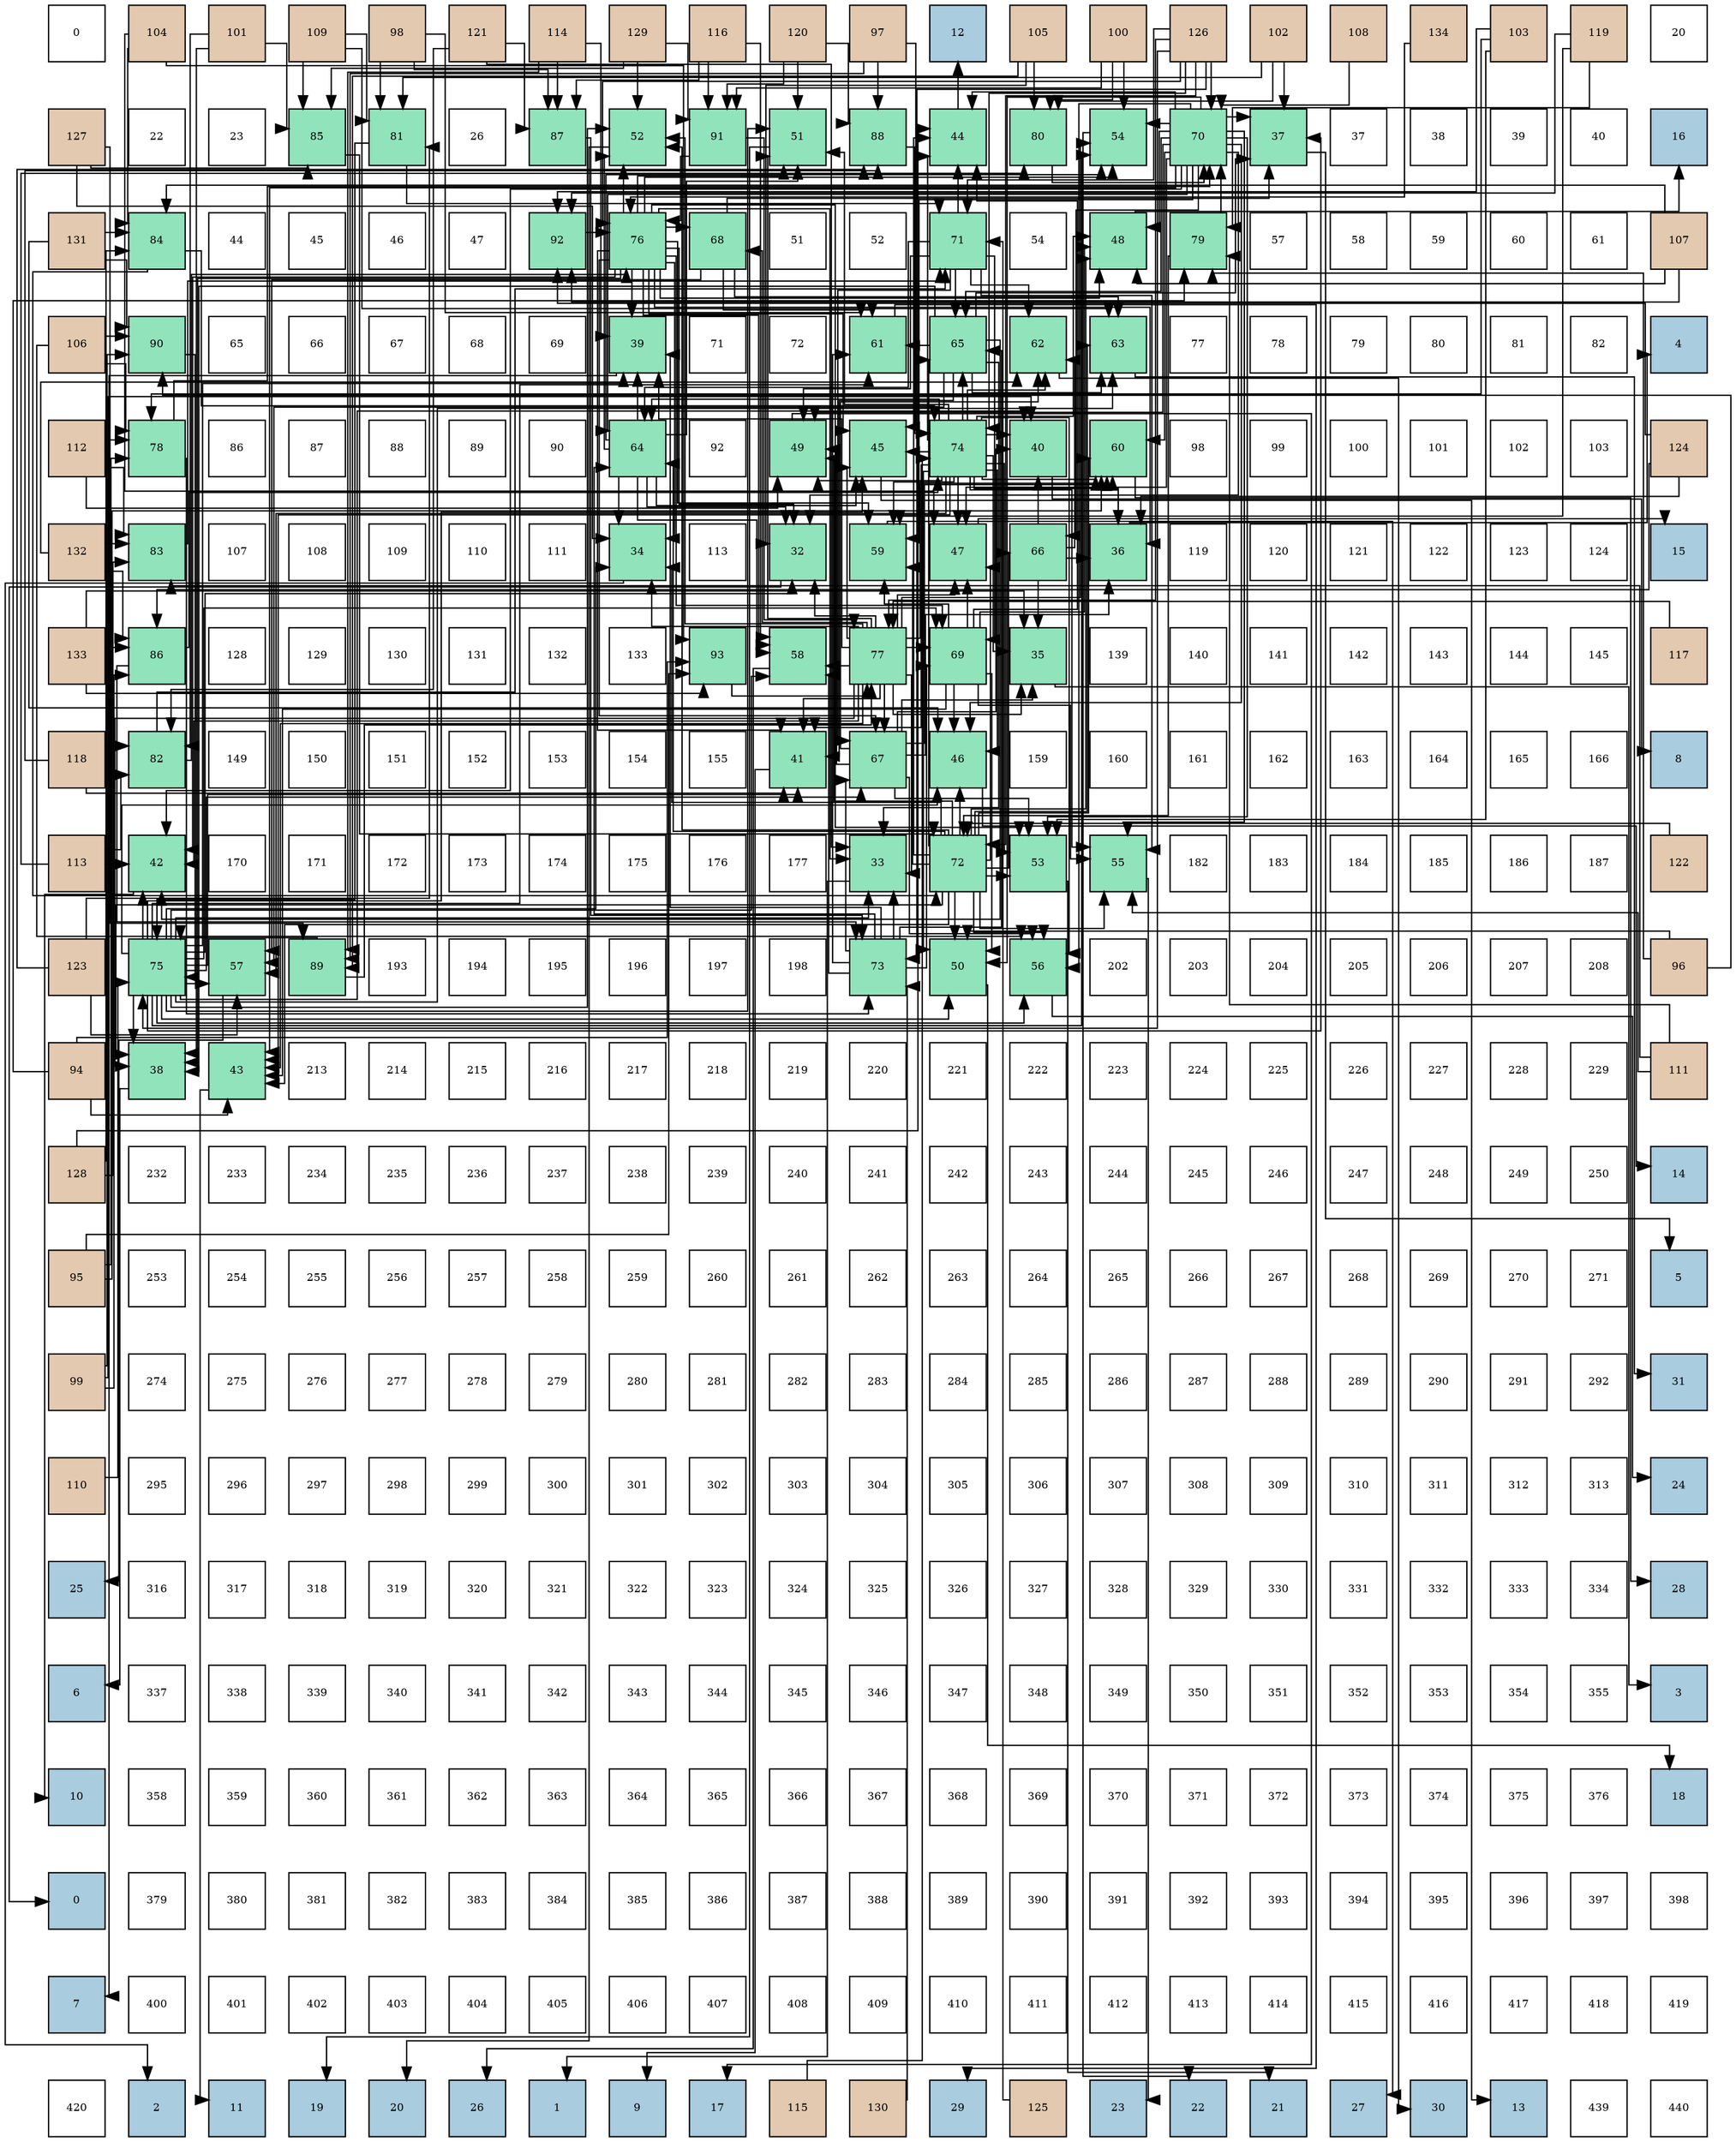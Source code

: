 digraph layout{
 rankdir=TB;
 splines=ortho;
 node [style=filled shape=square fixedsize=true width=0.6];
0[label="0", fontsize=8, fillcolor="#ffffff"];
1[label="104", fontsize=8, fillcolor="#e3c9af"];
2[label="101", fontsize=8, fillcolor="#e3c9af"];
3[label="109", fontsize=8, fillcolor="#e3c9af"];
4[label="98", fontsize=8, fillcolor="#e3c9af"];
5[label="121", fontsize=8, fillcolor="#e3c9af"];
6[label="114", fontsize=8, fillcolor="#e3c9af"];
7[label="129", fontsize=8, fillcolor="#e3c9af"];
8[label="116", fontsize=8, fillcolor="#e3c9af"];
9[label="120", fontsize=8, fillcolor="#e3c9af"];
10[label="97", fontsize=8, fillcolor="#e3c9af"];
11[label="12", fontsize=8, fillcolor="#a9ccde"];
12[label="105", fontsize=8, fillcolor="#e3c9af"];
13[label="100", fontsize=8, fillcolor="#e3c9af"];
14[label="126", fontsize=8, fillcolor="#e3c9af"];
15[label="102", fontsize=8, fillcolor="#e3c9af"];
16[label="108", fontsize=8, fillcolor="#e3c9af"];
17[label="134", fontsize=8, fillcolor="#e3c9af"];
18[label="103", fontsize=8, fillcolor="#e3c9af"];
19[label="119", fontsize=8, fillcolor="#e3c9af"];
20[label="20", fontsize=8, fillcolor="#ffffff"];
21[label="127", fontsize=8, fillcolor="#e3c9af"];
22[label="22", fontsize=8, fillcolor="#ffffff"];
23[label="23", fontsize=8, fillcolor="#ffffff"];
24[label="85", fontsize=8, fillcolor="#91e3bb"];
25[label="81", fontsize=8, fillcolor="#91e3bb"];
26[label="26", fontsize=8, fillcolor="#ffffff"];
27[label="87", fontsize=8, fillcolor="#91e3bb"];
28[label="52", fontsize=8, fillcolor="#91e3bb"];
29[label="91", fontsize=8, fillcolor="#91e3bb"];
30[label="51", fontsize=8, fillcolor="#91e3bb"];
31[label="88", fontsize=8, fillcolor="#91e3bb"];
32[label="44", fontsize=8, fillcolor="#91e3bb"];
33[label="80", fontsize=8, fillcolor="#91e3bb"];
34[label="54", fontsize=8, fillcolor="#91e3bb"];
35[label="70", fontsize=8, fillcolor="#91e3bb"];
36[label="37", fontsize=8, fillcolor="#91e3bb"];
37[label="37", fontsize=8, fillcolor="#ffffff"];
38[label="38", fontsize=8, fillcolor="#ffffff"];
39[label="39", fontsize=8, fillcolor="#ffffff"];
40[label="40", fontsize=8, fillcolor="#ffffff"];
41[label="16", fontsize=8, fillcolor="#a9ccde"];
42[label="131", fontsize=8, fillcolor="#e3c9af"];
43[label="84", fontsize=8, fillcolor="#91e3bb"];
44[label="44", fontsize=8, fillcolor="#ffffff"];
45[label="45", fontsize=8, fillcolor="#ffffff"];
46[label="46", fontsize=8, fillcolor="#ffffff"];
47[label="47", fontsize=8, fillcolor="#ffffff"];
48[label="92", fontsize=8, fillcolor="#91e3bb"];
49[label="76", fontsize=8, fillcolor="#91e3bb"];
50[label="68", fontsize=8, fillcolor="#91e3bb"];
51[label="51", fontsize=8, fillcolor="#ffffff"];
52[label="52", fontsize=8, fillcolor="#ffffff"];
53[label="71", fontsize=8, fillcolor="#91e3bb"];
54[label="54", fontsize=8, fillcolor="#ffffff"];
55[label="48", fontsize=8, fillcolor="#91e3bb"];
56[label="79", fontsize=8, fillcolor="#91e3bb"];
57[label="57", fontsize=8, fillcolor="#ffffff"];
58[label="58", fontsize=8, fillcolor="#ffffff"];
59[label="59", fontsize=8, fillcolor="#ffffff"];
60[label="60", fontsize=8, fillcolor="#ffffff"];
61[label="61", fontsize=8, fillcolor="#ffffff"];
62[label="107", fontsize=8, fillcolor="#e3c9af"];
63[label="106", fontsize=8, fillcolor="#e3c9af"];
64[label="90", fontsize=8, fillcolor="#91e3bb"];
65[label="65", fontsize=8, fillcolor="#ffffff"];
66[label="66", fontsize=8, fillcolor="#ffffff"];
67[label="67", fontsize=8, fillcolor="#ffffff"];
68[label="68", fontsize=8, fillcolor="#ffffff"];
69[label="69", fontsize=8, fillcolor="#ffffff"];
70[label="39", fontsize=8, fillcolor="#91e3bb"];
71[label="71", fontsize=8, fillcolor="#ffffff"];
72[label="72", fontsize=8, fillcolor="#ffffff"];
73[label="61", fontsize=8, fillcolor="#91e3bb"];
74[label="65", fontsize=8, fillcolor="#91e3bb"];
75[label="62", fontsize=8, fillcolor="#91e3bb"];
76[label="63", fontsize=8, fillcolor="#91e3bb"];
77[label="77", fontsize=8, fillcolor="#ffffff"];
78[label="78", fontsize=8, fillcolor="#ffffff"];
79[label="79", fontsize=8, fillcolor="#ffffff"];
80[label="80", fontsize=8, fillcolor="#ffffff"];
81[label="81", fontsize=8, fillcolor="#ffffff"];
82[label="82", fontsize=8, fillcolor="#ffffff"];
83[label="4", fontsize=8, fillcolor="#a9ccde"];
84[label="112", fontsize=8, fillcolor="#e3c9af"];
85[label="78", fontsize=8, fillcolor="#91e3bb"];
86[label="86", fontsize=8, fillcolor="#ffffff"];
87[label="87", fontsize=8, fillcolor="#ffffff"];
88[label="88", fontsize=8, fillcolor="#ffffff"];
89[label="89", fontsize=8, fillcolor="#ffffff"];
90[label="90", fontsize=8, fillcolor="#ffffff"];
91[label="64", fontsize=8, fillcolor="#91e3bb"];
92[label="92", fontsize=8, fillcolor="#ffffff"];
93[label="49", fontsize=8, fillcolor="#91e3bb"];
94[label="45", fontsize=8, fillcolor="#91e3bb"];
95[label="74", fontsize=8, fillcolor="#91e3bb"];
96[label="40", fontsize=8, fillcolor="#91e3bb"];
97[label="60", fontsize=8, fillcolor="#91e3bb"];
98[label="98", fontsize=8, fillcolor="#ffffff"];
99[label="99", fontsize=8, fillcolor="#ffffff"];
100[label="100", fontsize=8, fillcolor="#ffffff"];
101[label="101", fontsize=8, fillcolor="#ffffff"];
102[label="102", fontsize=8, fillcolor="#ffffff"];
103[label="103", fontsize=8, fillcolor="#ffffff"];
104[label="124", fontsize=8, fillcolor="#e3c9af"];
105[label="132", fontsize=8, fillcolor="#e3c9af"];
106[label="83", fontsize=8, fillcolor="#91e3bb"];
107[label="107", fontsize=8, fillcolor="#ffffff"];
108[label="108", fontsize=8, fillcolor="#ffffff"];
109[label="109", fontsize=8, fillcolor="#ffffff"];
110[label="110", fontsize=8, fillcolor="#ffffff"];
111[label="111", fontsize=8, fillcolor="#ffffff"];
112[label="34", fontsize=8, fillcolor="#91e3bb"];
113[label="113", fontsize=8, fillcolor="#ffffff"];
114[label="32", fontsize=8, fillcolor="#91e3bb"];
115[label="59", fontsize=8, fillcolor="#91e3bb"];
116[label="47", fontsize=8, fillcolor="#91e3bb"];
117[label="66", fontsize=8, fillcolor="#91e3bb"];
118[label="36", fontsize=8, fillcolor="#91e3bb"];
119[label="119", fontsize=8, fillcolor="#ffffff"];
120[label="120", fontsize=8, fillcolor="#ffffff"];
121[label="121", fontsize=8, fillcolor="#ffffff"];
122[label="122", fontsize=8, fillcolor="#ffffff"];
123[label="123", fontsize=8, fillcolor="#ffffff"];
124[label="124", fontsize=8, fillcolor="#ffffff"];
125[label="15", fontsize=8, fillcolor="#a9ccde"];
126[label="133", fontsize=8, fillcolor="#e3c9af"];
127[label="86", fontsize=8, fillcolor="#91e3bb"];
128[label="128", fontsize=8, fillcolor="#ffffff"];
129[label="129", fontsize=8, fillcolor="#ffffff"];
130[label="130", fontsize=8, fillcolor="#ffffff"];
131[label="131", fontsize=8, fillcolor="#ffffff"];
132[label="132", fontsize=8, fillcolor="#ffffff"];
133[label="133", fontsize=8, fillcolor="#ffffff"];
134[label="93", fontsize=8, fillcolor="#91e3bb"];
135[label="58", fontsize=8, fillcolor="#91e3bb"];
136[label="77", fontsize=8, fillcolor="#91e3bb"];
137[label="69", fontsize=8, fillcolor="#91e3bb"];
138[label="35", fontsize=8, fillcolor="#91e3bb"];
139[label="139", fontsize=8, fillcolor="#ffffff"];
140[label="140", fontsize=8, fillcolor="#ffffff"];
141[label="141", fontsize=8, fillcolor="#ffffff"];
142[label="142", fontsize=8, fillcolor="#ffffff"];
143[label="143", fontsize=8, fillcolor="#ffffff"];
144[label="144", fontsize=8, fillcolor="#ffffff"];
145[label="145", fontsize=8, fillcolor="#ffffff"];
146[label="117", fontsize=8, fillcolor="#e3c9af"];
147[label="118", fontsize=8, fillcolor="#e3c9af"];
148[label="82", fontsize=8, fillcolor="#91e3bb"];
149[label="149", fontsize=8, fillcolor="#ffffff"];
150[label="150", fontsize=8, fillcolor="#ffffff"];
151[label="151", fontsize=8, fillcolor="#ffffff"];
152[label="152", fontsize=8, fillcolor="#ffffff"];
153[label="153", fontsize=8, fillcolor="#ffffff"];
154[label="154", fontsize=8, fillcolor="#ffffff"];
155[label="155", fontsize=8, fillcolor="#ffffff"];
156[label="41", fontsize=8, fillcolor="#91e3bb"];
157[label="67", fontsize=8, fillcolor="#91e3bb"];
158[label="46", fontsize=8, fillcolor="#91e3bb"];
159[label="159", fontsize=8, fillcolor="#ffffff"];
160[label="160", fontsize=8, fillcolor="#ffffff"];
161[label="161", fontsize=8, fillcolor="#ffffff"];
162[label="162", fontsize=8, fillcolor="#ffffff"];
163[label="163", fontsize=8, fillcolor="#ffffff"];
164[label="164", fontsize=8, fillcolor="#ffffff"];
165[label="165", fontsize=8, fillcolor="#ffffff"];
166[label="166", fontsize=8, fillcolor="#ffffff"];
167[label="8", fontsize=8, fillcolor="#a9ccde"];
168[label="113", fontsize=8, fillcolor="#e3c9af"];
169[label="42", fontsize=8, fillcolor="#91e3bb"];
170[label="170", fontsize=8, fillcolor="#ffffff"];
171[label="171", fontsize=8, fillcolor="#ffffff"];
172[label="172", fontsize=8, fillcolor="#ffffff"];
173[label="173", fontsize=8, fillcolor="#ffffff"];
174[label="174", fontsize=8, fillcolor="#ffffff"];
175[label="175", fontsize=8, fillcolor="#ffffff"];
176[label="176", fontsize=8, fillcolor="#ffffff"];
177[label="177", fontsize=8, fillcolor="#ffffff"];
178[label="33", fontsize=8, fillcolor="#91e3bb"];
179[label="72", fontsize=8, fillcolor="#91e3bb"];
180[label="53", fontsize=8, fillcolor="#91e3bb"];
181[label="55", fontsize=8, fillcolor="#91e3bb"];
182[label="182", fontsize=8, fillcolor="#ffffff"];
183[label="183", fontsize=8, fillcolor="#ffffff"];
184[label="184", fontsize=8, fillcolor="#ffffff"];
185[label="185", fontsize=8, fillcolor="#ffffff"];
186[label="186", fontsize=8, fillcolor="#ffffff"];
187[label="187", fontsize=8, fillcolor="#ffffff"];
188[label="122", fontsize=8, fillcolor="#e3c9af"];
189[label="123", fontsize=8, fillcolor="#e3c9af"];
190[label="75", fontsize=8, fillcolor="#91e3bb"];
191[label="57", fontsize=8, fillcolor="#91e3bb"];
192[label="89", fontsize=8, fillcolor="#91e3bb"];
193[label="193", fontsize=8, fillcolor="#ffffff"];
194[label="194", fontsize=8, fillcolor="#ffffff"];
195[label="195", fontsize=8, fillcolor="#ffffff"];
196[label="196", fontsize=8, fillcolor="#ffffff"];
197[label="197", fontsize=8, fillcolor="#ffffff"];
198[label="198", fontsize=8, fillcolor="#ffffff"];
199[label="73", fontsize=8, fillcolor="#91e3bb"];
200[label="50", fontsize=8, fillcolor="#91e3bb"];
201[label="56", fontsize=8, fillcolor="#91e3bb"];
202[label="202", fontsize=8, fillcolor="#ffffff"];
203[label="203", fontsize=8, fillcolor="#ffffff"];
204[label="204", fontsize=8, fillcolor="#ffffff"];
205[label="205", fontsize=8, fillcolor="#ffffff"];
206[label="206", fontsize=8, fillcolor="#ffffff"];
207[label="207", fontsize=8, fillcolor="#ffffff"];
208[label="208", fontsize=8, fillcolor="#ffffff"];
209[label="96", fontsize=8, fillcolor="#e3c9af"];
210[label="94", fontsize=8, fillcolor="#e3c9af"];
211[label="38", fontsize=8, fillcolor="#91e3bb"];
212[label="43", fontsize=8, fillcolor="#91e3bb"];
213[label="213", fontsize=8, fillcolor="#ffffff"];
214[label="214", fontsize=8, fillcolor="#ffffff"];
215[label="215", fontsize=8, fillcolor="#ffffff"];
216[label="216", fontsize=8, fillcolor="#ffffff"];
217[label="217", fontsize=8, fillcolor="#ffffff"];
218[label="218", fontsize=8, fillcolor="#ffffff"];
219[label="219", fontsize=8, fillcolor="#ffffff"];
220[label="220", fontsize=8, fillcolor="#ffffff"];
221[label="221", fontsize=8, fillcolor="#ffffff"];
222[label="222", fontsize=8, fillcolor="#ffffff"];
223[label="223", fontsize=8, fillcolor="#ffffff"];
224[label="224", fontsize=8, fillcolor="#ffffff"];
225[label="225", fontsize=8, fillcolor="#ffffff"];
226[label="226", fontsize=8, fillcolor="#ffffff"];
227[label="227", fontsize=8, fillcolor="#ffffff"];
228[label="228", fontsize=8, fillcolor="#ffffff"];
229[label="229", fontsize=8, fillcolor="#ffffff"];
230[label="111", fontsize=8, fillcolor="#e3c9af"];
231[label="128", fontsize=8, fillcolor="#e3c9af"];
232[label="232", fontsize=8, fillcolor="#ffffff"];
233[label="233", fontsize=8, fillcolor="#ffffff"];
234[label="234", fontsize=8, fillcolor="#ffffff"];
235[label="235", fontsize=8, fillcolor="#ffffff"];
236[label="236", fontsize=8, fillcolor="#ffffff"];
237[label="237", fontsize=8, fillcolor="#ffffff"];
238[label="238", fontsize=8, fillcolor="#ffffff"];
239[label="239", fontsize=8, fillcolor="#ffffff"];
240[label="240", fontsize=8, fillcolor="#ffffff"];
241[label="241", fontsize=8, fillcolor="#ffffff"];
242[label="242", fontsize=8, fillcolor="#ffffff"];
243[label="243", fontsize=8, fillcolor="#ffffff"];
244[label="244", fontsize=8, fillcolor="#ffffff"];
245[label="245", fontsize=8, fillcolor="#ffffff"];
246[label="246", fontsize=8, fillcolor="#ffffff"];
247[label="247", fontsize=8, fillcolor="#ffffff"];
248[label="248", fontsize=8, fillcolor="#ffffff"];
249[label="249", fontsize=8, fillcolor="#ffffff"];
250[label="250", fontsize=8, fillcolor="#ffffff"];
251[label="14", fontsize=8, fillcolor="#a9ccde"];
252[label="95", fontsize=8, fillcolor="#e3c9af"];
253[label="253", fontsize=8, fillcolor="#ffffff"];
254[label="254", fontsize=8, fillcolor="#ffffff"];
255[label="255", fontsize=8, fillcolor="#ffffff"];
256[label="256", fontsize=8, fillcolor="#ffffff"];
257[label="257", fontsize=8, fillcolor="#ffffff"];
258[label="258", fontsize=8, fillcolor="#ffffff"];
259[label="259", fontsize=8, fillcolor="#ffffff"];
260[label="260", fontsize=8, fillcolor="#ffffff"];
261[label="261", fontsize=8, fillcolor="#ffffff"];
262[label="262", fontsize=8, fillcolor="#ffffff"];
263[label="263", fontsize=8, fillcolor="#ffffff"];
264[label="264", fontsize=8, fillcolor="#ffffff"];
265[label="265", fontsize=8, fillcolor="#ffffff"];
266[label="266", fontsize=8, fillcolor="#ffffff"];
267[label="267", fontsize=8, fillcolor="#ffffff"];
268[label="268", fontsize=8, fillcolor="#ffffff"];
269[label="269", fontsize=8, fillcolor="#ffffff"];
270[label="270", fontsize=8, fillcolor="#ffffff"];
271[label="271", fontsize=8, fillcolor="#ffffff"];
272[label="5", fontsize=8, fillcolor="#a9ccde"];
273[label="99", fontsize=8, fillcolor="#e3c9af"];
274[label="274", fontsize=8, fillcolor="#ffffff"];
275[label="275", fontsize=8, fillcolor="#ffffff"];
276[label="276", fontsize=8, fillcolor="#ffffff"];
277[label="277", fontsize=8, fillcolor="#ffffff"];
278[label="278", fontsize=8, fillcolor="#ffffff"];
279[label="279", fontsize=8, fillcolor="#ffffff"];
280[label="280", fontsize=8, fillcolor="#ffffff"];
281[label="281", fontsize=8, fillcolor="#ffffff"];
282[label="282", fontsize=8, fillcolor="#ffffff"];
283[label="283", fontsize=8, fillcolor="#ffffff"];
284[label="284", fontsize=8, fillcolor="#ffffff"];
285[label="285", fontsize=8, fillcolor="#ffffff"];
286[label="286", fontsize=8, fillcolor="#ffffff"];
287[label="287", fontsize=8, fillcolor="#ffffff"];
288[label="288", fontsize=8, fillcolor="#ffffff"];
289[label="289", fontsize=8, fillcolor="#ffffff"];
290[label="290", fontsize=8, fillcolor="#ffffff"];
291[label="291", fontsize=8, fillcolor="#ffffff"];
292[label="292", fontsize=8, fillcolor="#ffffff"];
293[label="31", fontsize=8, fillcolor="#a9ccde"];
294[label="110", fontsize=8, fillcolor="#e3c9af"];
295[label="295", fontsize=8, fillcolor="#ffffff"];
296[label="296", fontsize=8, fillcolor="#ffffff"];
297[label="297", fontsize=8, fillcolor="#ffffff"];
298[label="298", fontsize=8, fillcolor="#ffffff"];
299[label="299", fontsize=8, fillcolor="#ffffff"];
300[label="300", fontsize=8, fillcolor="#ffffff"];
301[label="301", fontsize=8, fillcolor="#ffffff"];
302[label="302", fontsize=8, fillcolor="#ffffff"];
303[label="303", fontsize=8, fillcolor="#ffffff"];
304[label="304", fontsize=8, fillcolor="#ffffff"];
305[label="305", fontsize=8, fillcolor="#ffffff"];
306[label="306", fontsize=8, fillcolor="#ffffff"];
307[label="307", fontsize=8, fillcolor="#ffffff"];
308[label="308", fontsize=8, fillcolor="#ffffff"];
309[label="309", fontsize=8, fillcolor="#ffffff"];
310[label="310", fontsize=8, fillcolor="#ffffff"];
311[label="311", fontsize=8, fillcolor="#ffffff"];
312[label="312", fontsize=8, fillcolor="#ffffff"];
313[label="313", fontsize=8, fillcolor="#ffffff"];
314[label="24", fontsize=8, fillcolor="#a9ccde"];
315[label="25", fontsize=8, fillcolor="#a9ccde"];
316[label="316", fontsize=8, fillcolor="#ffffff"];
317[label="317", fontsize=8, fillcolor="#ffffff"];
318[label="318", fontsize=8, fillcolor="#ffffff"];
319[label="319", fontsize=8, fillcolor="#ffffff"];
320[label="320", fontsize=8, fillcolor="#ffffff"];
321[label="321", fontsize=8, fillcolor="#ffffff"];
322[label="322", fontsize=8, fillcolor="#ffffff"];
323[label="323", fontsize=8, fillcolor="#ffffff"];
324[label="324", fontsize=8, fillcolor="#ffffff"];
325[label="325", fontsize=8, fillcolor="#ffffff"];
326[label="326", fontsize=8, fillcolor="#ffffff"];
327[label="327", fontsize=8, fillcolor="#ffffff"];
328[label="328", fontsize=8, fillcolor="#ffffff"];
329[label="329", fontsize=8, fillcolor="#ffffff"];
330[label="330", fontsize=8, fillcolor="#ffffff"];
331[label="331", fontsize=8, fillcolor="#ffffff"];
332[label="332", fontsize=8, fillcolor="#ffffff"];
333[label="333", fontsize=8, fillcolor="#ffffff"];
334[label="334", fontsize=8, fillcolor="#ffffff"];
335[label="28", fontsize=8, fillcolor="#a9ccde"];
336[label="6", fontsize=8, fillcolor="#a9ccde"];
337[label="337", fontsize=8, fillcolor="#ffffff"];
338[label="338", fontsize=8, fillcolor="#ffffff"];
339[label="339", fontsize=8, fillcolor="#ffffff"];
340[label="340", fontsize=8, fillcolor="#ffffff"];
341[label="341", fontsize=8, fillcolor="#ffffff"];
342[label="342", fontsize=8, fillcolor="#ffffff"];
343[label="343", fontsize=8, fillcolor="#ffffff"];
344[label="344", fontsize=8, fillcolor="#ffffff"];
345[label="345", fontsize=8, fillcolor="#ffffff"];
346[label="346", fontsize=8, fillcolor="#ffffff"];
347[label="347", fontsize=8, fillcolor="#ffffff"];
348[label="348", fontsize=8, fillcolor="#ffffff"];
349[label="349", fontsize=8, fillcolor="#ffffff"];
350[label="350", fontsize=8, fillcolor="#ffffff"];
351[label="351", fontsize=8, fillcolor="#ffffff"];
352[label="352", fontsize=8, fillcolor="#ffffff"];
353[label="353", fontsize=8, fillcolor="#ffffff"];
354[label="354", fontsize=8, fillcolor="#ffffff"];
355[label="355", fontsize=8, fillcolor="#ffffff"];
356[label="3", fontsize=8, fillcolor="#a9ccde"];
357[label="10", fontsize=8, fillcolor="#a9ccde"];
358[label="358", fontsize=8, fillcolor="#ffffff"];
359[label="359", fontsize=8, fillcolor="#ffffff"];
360[label="360", fontsize=8, fillcolor="#ffffff"];
361[label="361", fontsize=8, fillcolor="#ffffff"];
362[label="362", fontsize=8, fillcolor="#ffffff"];
363[label="363", fontsize=8, fillcolor="#ffffff"];
364[label="364", fontsize=8, fillcolor="#ffffff"];
365[label="365", fontsize=8, fillcolor="#ffffff"];
366[label="366", fontsize=8, fillcolor="#ffffff"];
367[label="367", fontsize=8, fillcolor="#ffffff"];
368[label="368", fontsize=8, fillcolor="#ffffff"];
369[label="369", fontsize=8, fillcolor="#ffffff"];
370[label="370", fontsize=8, fillcolor="#ffffff"];
371[label="371", fontsize=8, fillcolor="#ffffff"];
372[label="372", fontsize=8, fillcolor="#ffffff"];
373[label="373", fontsize=8, fillcolor="#ffffff"];
374[label="374", fontsize=8, fillcolor="#ffffff"];
375[label="375", fontsize=8, fillcolor="#ffffff"];
376[label="376", fontsize=8, fillcolor="#ffffff"];
377[label="18", fontsize=8, fillcolor="#a9ccde"];
378[label="0", fontsize=8, fillcolor="#a9ccde"];
379[label="379", fontsize=8, fillcolor="#ffffff"];
380[label="380", fontsize=8, fillcolor="#ffffff"];
381[label="381", fontsize=8, fillcolor="#ffffff"];
382[label="382", fontsize=8, fillcolor="#ffffff"];
383[label="383", fontsize=8, fillcolor="#ffffff"];
384[label="384", fontsize=8, fillcolor="#ffffff"];
385[label="385", fontsize=8, fillcolor="#ffffff"];
386[label="386", fontsize=8, fillcolor="#ffffff"];
387[label="387", fontsize=8, fillcolor="#ffffff"];
388[label="388", fontsize=8, fillcolor="#ffffff"];
389[label="389", fontsize=8, fillcolor="#ffffff"];
390[label="390", fontsize=8, fillcolor="#ffffff"];
391[label="391", fontsize=8, fillcolor="#ffffff"];
392[label="392", fontsize=8, fillcolor="#ffffff"];
393[label="393", fontsize=8, fillcolor="#ffffff"];
394[label="394", fontsize=8, fillcolor="#ffffff"];
395[label="395", fontsize=8, fillcolor="#ffffff"];
396[label="396", fontsize=8, fillcolor="#ffffff"];
397[label="397", fontsize=8, fillcolor="#ffffff"];
398[label="398", fontsize=8, fillcolor="#ffffff"];
399[label="7", fontsize=8, fillcolor="#a9ccde"];
400[label="400", fontsize=8, fillcolor="#ffffff"];
401[label="401", fontsize=8, fillcolor="#ffffff"];
402[label="402", fontsize=8, fillcolor="#ffffff"];
403[label="403", fontsize=8, fillcolor="#ffffff"];
404[label="404", fontsize=8, fillcolor="#ffffff"];
405[label="405", fontsize=8, fillcolor="#ffffff"];
406[label="406", fontsize=8, fillcolor="#ffffff"];
407[label="407", fontsize=8, fillcolor="#ffffff"];
408[label="408", fontsize=8, fillcolor="#ffffff"];
409[label="409", fontsize=8, fillcolor="#ffffff"];
410[label="410", fontsize=8, fillcolor="#ffffff"];
411[label="411", fontsize=8, fillcolor="#ffffff"];
412[label="412", fontsize=8, fillcolor="#ffffff"];
413[label="413", fontsize=8, fillcolor="#ffffff"];
414[label="414", fontsize=8, fillcolor="#ffffff"];
415[label="415", fontsize=8, fillcolor="#ffffff"];
416[label="416", fontsize=8, fillcolor="#ffffff"];
417[label="417", fontsize=8, fillcolor="#ffffff"];
418[label="418", fontsize=8, fillcolor="#ffffff"];
419[label="419", fontsize=8, fillcolor="#ffffff"];
420[label="420", fontsize=8, fillcolor="#ffffff"];
421[label="2", fontsize=8, fillcolor="#a9ccde"];
422[label="11", fontsize=8, fillcolor="#a9ccde"];
423[label="19", fontsize=8, fillcolor="#a9ccde"];
424[label="20", fontsize=8, fillcolor="#a9ccde"];
425[label="26", fontsize=8, fillcolor="#a9ccde"];
426[label="1", fontsize=8, fillcolor="#a9ccde"];
427[label="9", fontsize=8, fillcolor="#a9ccde"];
428[label="17", fontsize=8, fillcolor="#a9ccde"];
429[label="115", fontsize=8, fillcolor="#e3c9af"];
430[label="130", fontsize=8, fillcolor="#e3c9af"];
431[label="29", fontsize=8, fillcolor="#a9ccde"];
432[label="125", fontsize=8, fillcolor="#e3c9af"];
433[label="23", fontsize=8, fillcolor="#a9ccde"];
434[label="22", fontsize=8, fillcolor="#a9ccde"];
435[label="21", fontsize=8, fillcolor="#a9ccde"];
436[label="27", fontsize=8, fillcolor="#a9ccde"];
437[label="30", fontsize=8, fillcolor="#a9ccde"];
438[label="13", fontsize=8, fillcolor="#a9ccde"];
439[label="439", fontsize=8, fillcolor="#ffffff"];
440[label="440", fontsize=8, fillcolor="#ffffff"];
edge [constraint=false, style=vis];114 -> 378;
178 -> 426;
112 -> 421;
138 -> 356;
118 -> 83;
36 -> 272;
211 -> 336;
70 -> 399;
96 -> 167;
156 -> 427;
169 -> 357;
212 -> 422;
32 -> 11;
94 -> 438;
158 -> 251;
116 -> 125;
55 -> 41;
93 -> 428;
200 -> 377;
30 -> 423;
28 -> 424;
180 -> 435;
34 -> 434;
181 -> 433;
201 -> 314;
191 -> 315;
135 -> 425;
115 -> 436;
97 -> 335;
73 -> 431;
75 -> 437;
76 -> 293;
91 -> 114;
91 -> 112;
91 -> 70;
91 -> 94;
91 -> 30;
91 -> 28;
91 -> 34;
91 -> 135;
74 -> 178;
74 -> 36;
74 -> 211;
74 -> 156;
74 -> 169;
74 -> 191;
74 -> 73;
74 -> 76;
117 -> 138;
117 -> 118;
117 -> 96;
117 -> 75;
157 -> 138;
157 -> 118;
157 -> 96;
157 -> 93;
157 -> 180;
157 -> 201;
157 -> 97;
157 -> 75;
50 -> 36;
50 -> 191;
50 -> 73;
50 -> 76;
137 -> 212;
137 -> 32;
137 -> 158;
137 -> 116;
137 -> 55;
137 -> 200;
137 -> 181;
137 -> 115;
35 -> 114;
35 -> 36;
35 -> 169;
35 -> 212;
35 -> 32;
35 -> 158;
35 -> 116;
35 -> 55;
35 -> 93;
35 -> 200;
35 -> 180;
35 -> 34;
35 -> 181;
35 -> 201;
35 -> 115;
35 -> 97;
35 -> 91;
35 -> 74;
35 -> 117;
53 -> 32;
53 -> 93;
53 -> 181;
53 -> 75;
53 -> 91;
53 -> 74;
53 -> 157;
53 -> 137;
179 -> 112;
179 -> 211;
179 -> 212;
179 -> 32;
179 -> 158;
179 -> 116;
179 -> 55;
179 -> 93;
179 -> 200;
179 -> 28;
179 -> 180;
179 -> 181;
179 -> 201;
179 -> 115;
179 -> 97;
179 -> 76;
179 -> 91;
179 -> 74;
179 -> 117;
199 -> 178;
199 -> 70;
199 -> 135;
199 -> 73;
199 -> 91;
199 -> 74;
199 -> 157;
199 -> 137;
95 -> 138;
95 -> 118;
95 -> 96;
95 -> 156;
95 -> 212;
95 -> 32;
95 -> 94;
95 -> 158;
95 -> 116;
95 -> 55;
95 -> 93;
95 -> 200;
95 -> 30;
95 -> 180;
95 -> 181;
95 -> 201;
95 -> 191;
95 -> 115;
95 -> 97;
95 -> 75;
95 -> 91;
95 -> 74;
190 -> 114;
190 -> 178;
190 -> 112;
190 -> 36;
190 -> 211;
190 -> 70;
190 -> 96;
190 -> 156;
190 -> 169;
190 -> 94;
190 -> 158;
190 -> 200;
190 -> 30;
190 -> 28;
190 -> 34;
190 -> 201;
190 -> 191;
190 -> 135;
190 -> 73;
190 -> 76;
190 -> 157;
190 -> 137;
49 -> 114;
49 -> 178;
49 -> 112;
49 -> 118;
49 -> 211;
49 -> 70;
49 -> 156;
49 -> 169;
49 -> 94;
49 -> 55;
49 -> 30;
49 -> 28;
49 -> 180;
49 -> 34;
49 -> 135;
49 -> 115;
49 -> 157;
49 -> 50;
49 -> 137;
136 -> 114;
136 -> 178;
136 -> 112;
136 -> 138;
136 -> 211;
136 -> 70;
136 -> 156;
136 -> 169;
136 -> 212;
136 -> 94;
136 -> 116;
136 -> 30;
136 -> 28;
136 -> 34;
136 -> 135;
136 -> 97;
136 -> 157;
136 -> 50;
136 -> 137;
85 -> 35;
85 -> 199;
56 -> 35;
56 -> 179;
33 -> 35;
25 -> 53;
25 -> 190;
148 -> 53;
148 -> 49;
106 -> 53;
43 -> 179;
43 -> 95;
24 -> 179;
127 -> 199;
127 -> 95;
27 -> 199;
31 -> 95;
192 -> 190;
192 -> 136;
64 -> 190;
29 -> 49;
29 -> 136;
48 -> 49;
134 -> 136;
210 -> 212;
210 -> 56;
210 -> 134;
252 -> 97;
252 -> 85;
252 -> 134;
209 -> 200;
209 -> 56;
209 -> 64;
10 -> 94;
10 -> 31;
10 -> 192;
4 -> 73;
4 -> 25;
4 -> 27;
273 -> 96;
273 -> 127;
273 -> 64;
13 -> 34;
13 -> 33;
13 -> 29;
2 -> 211;
2 -> 148;
2 -> 24;
15 -> 36;
15 -> 33;
15 -> 25;
18 -> 180;
18 -> 85;
18 -> 48;
1 -> 116;
1 -> 43;
1 -> 134;
12 -> 114;
12 -> 33;
12 -> 192;
63 -> 201;
63 -> 85;
63 -> 64;
62 -> 55;
62 -> 43;
62 -> 48;
16 -> 35;
3 -> 76;
3 -> 25;
3 -> 24;
294 -> 190;
230 -> 181;
230 -> 56;
230 -> 106;
84 -> 93;
84 -> 85;
84 -> 106;
168 -> 169;
168 -> 33;
168 -> 148;
6 -> 70;
6 -> 27;
6 -> 192;
429 -> 95;
8 -> 135;
8 -> 27;
8 -> 29;
146 -> 136;
147 -> 156;
147 -> 148;
147 -> 31;
19 -> 115;
19 -> 56;
19 -> 48;
9 -> 30;
9 -> 31;
9 -> 29;
5 -> 178;
5 -> 148;
5 -> 27;
188 -> 179;
189 -> 191;
189 -> 25;
189 -> 31;
104 -> 118;
104 -> 127;
104 -> 48;
432 -> 53;
14 -> 35;
14 -> 53;
14 -> 179;
14 -> 199;
14 -> 95;
14 -> 190;
14 -> 49;
14 -> 136;
21 -> 112;
21 -> 24;
21 -> 192;
231 -> 32;
231 -> 106;
231 -> 43;
7 -> 28;
7 -> 24;
7 -> 29;
430 -> 199;
42 -> 158;
42 -> 43;
42 -> 64;
105 -> 75;
105 -> 106;
105 -> 127;
126 -> 138;
126 -> 127;
126 -> 134;
17 -> 49;
edge [constraint=true, style=invis];
0 -> 21 -> 42 -> 63 -> 84 -> 105 -> 126 -> 147 -> 168 -> 189 -> 210 -> 231 -> 252 -> 273 -> 294 -> 315 -> 336 -> 357 -> 378 -> 399 -> 420;
1 -> 22 -> 43 -> 64 -> 85 -> 106 -> 127 -> 148 -> 169 -> 190 -> 211 -> 232 -> 253 -> 274 -> 295 -> 316 -> 337 -> 358 -> 379 -> 400 -> 421;
2 -> 23 -> 44 -> 65 -> 86 -> 107 -> 128 -> 149 -> 170 -> 191 -> 212 -> 233 -> 254 -> 275 -> 296 -> 317 -> 338 -> 359 -> 380 -> 401 -> 422;
3 -> 24 -> 45 -> 66 -> 87 -> 108 -> 129 -> 150 -> 171 -> 192 -> 213 -> 234 -> 255 -> 276 -> 297 -> 318 -> 339 -> 360 -> 381 -> 402 -> 423;
4 -> 25 -> 46 -> 67 -> 88 -> 109 -> 130 -> 151 -> 172 -> 193 -> 214 -> 235 -> 256 -> 277 -> 298 -> 319 -> 340 -> 361 -> 382 -> 403 -> 424;
5 -> 26 -> 47 -> 68 -> 89 -> 110 -> 131 -> 152 -> 173 -> 194 -> 215 -> 236 -> 257 -> 278 -> 299 -> 320 -> 341 -> 362 -> 383 -> 404 -> 425;
6 -> 27 -> 48 -> 69 -> 90 -> 111 -> 132 -> 153 -> 174 -> 195 -> 216 -> 237 -> 258 -> 279 -> 300 -> 321 -> 342 -> 363 -> 384 -> 405 -> 426;
7 -> 28 -> 49 -> 70 -> 91 -> 112 -> 133 -> 154 -> 175 -> 196 -> 217 -> 238 -> 259 -> 280 -> 301 -> 322 -> 343 -> 364 -> 385 -> 406 -> 427;
8 -> 29 -> 50 -> 71 -> 92 -> 113 -> 134 -> 155 -> 176 -> 197 -> 218 -> 239 -> 260 -> 281 -> 302 -> 323 -> 344 -> 365 -> 386 -> 407 -> 428;
9 -> 30 -> 51 -> 72 -> 93 -> 114 -> 135 -> 156 -> 177 -> 198 -> 219 -> 240 -> 261 -> 282 -> 303 -> 324 -> 345 -> 366 -> 387 -> 408 -> 429;
10 -> 31 -> 52 -> 73 -> 94 -> 115 -> 136 -> 157 -> 178 -> 199 -> 220 -> 241 -> 262 -> 283 -> 304 -> 325 -> 346 -> 367 -> 388 -> 409 -> 430;
11 -> 32 -> 53 -> 74 -> 95 -> 116 -> 137 -> 158 -> 179 -> 200 -> 221 -> 242 -> 263 -> 284 -> 305 -> 326 -> 347 -> 368 -> 389 -> 410 -> 431;
12 -> 33 -> 54 -> 75 -> 96 -> 117 -> 138 -> 159 -> 180 -> 201 -> 222 -> 243 -> 264 -> 285 -> 306 -> 327 -> 348 -> 369 -> 390 -> 411 -> 432;
13 -> 34 -> 55 -> 76 -> 97 -> 118 -> 139 -> 160 -> 181 -> 202 -> 223 -> 244 -> 265 -> 286 -> 307 -> 328 -> 349 -> 370 -> 391 -> 412 -> 433;
14 -> 35 -> 56 -> 77 -> 98 -> 119 -> 140 -> 161 -> 182 -> 203 -> 224 -> 245 -> 266 -> 287 -> 308 -> 329 -> 350 -> 371 -> 392 -> 413 -> 434;
15 -> 36 -> 57 -> 78 -> 99 -> 120 -> 141 -> 162 -> 183 -> 204 -> 225 -> 246 -> 267 -> 288 -> 309 -> 330 -> 351 -> 372 -> 393 -> 414 -> 435;
16 -> 37 -> 58 -> 79 -> 100 -> 121 -> 142 -> 163 -> 184 -> 205 -> 226 -> 247 -> 268 -> 289 -> 310 -> 331 -> 352 -> 373 -> 394 -> 415 -> 436;
17 -> 38 -> 59 -> 80 -> 101 -> 122 -> 143 -> 164 -> 185 -> 206 -> 227 -> 248 -> 269 -> 290 -> 311 -> 332 -> 353 -> 374 -> 395 -> 416 -> 437;
18 -> 39 -> 60 -> 81 -> 102 -> 123 -> 144 -> 165 -> 186 -> 207 -> 228 -> 249 -> 270 -> 291 -> 312 -> 333 -> 354 -> 375 -> 396 -> 417 -> 438;
19 -> 40 -> 61 -> 82 -> 103 -> 124 -> 145 -> 166 -> 187 -> 208 -> 229 -> 250 -> 271 -> 292 -> 313 -> 334 -> 355 -> 376 -> 397 -> 418 -> 439;
20 -> 41 -> 62 -> 83 -> 104 -> 125 -> 146 -> 167 -> 188 -> 209 -> 230 -> 251 -> 272 -> 293 -> 314 -> 335 -> 356 -> 377 -> 398 -> 419 -> 440;
rank = same {0 -> 1 -> 2 -> 3 -> 4 -> 5 -> 6 -> 7 -> 8 -> 9 -> 10 -> 11 -> 12 -> 13 -> 14 -> 15 -> 16 -> 17 -> 18 -> 19 -> 20};
rank = same {21 -> 22 -> 23 -> 24 -> 25 -> 26 -> 27 -> 28 -> 29 -> 30 -> 31 -> 32 -> 33 -> 34 -> 35 -> 36 -> 37 -> 38 -> 39 -> 40 -> 41};
rank = same {42 -> 43 -> 44 -> 45 -> 46 -> 47 -> 48 -> 49 -> 50 -> 51 -> 52 -> 53 -> 54 -> 55 -> 56 -> 57 -> 58 -> 59 -> 60 -> 61 -> 62};
rank = same {63 -> 64 -> 65 -> 66 -> 67 -> 68 -> 69 -> 70 -> 71 -> 72 -> 73 -> 74 -> 75 -> 76 -> 77 -> 78 -> 79 -> 80 -> 81 -> 82 -> 83};
rank = same {84 -> 85 -> 86 -> 87 -> 88 -> 89 -> 90 -> 91 -> 92 -> 93 -> 94 -> 95 -> 96 -> 97 -> 98 -> 99 -> 100 -> 101 -> 102 -> 103 -> 104};
rank = same {105 -> 106 -> 107 -> 108 -> 109 -> 110 -> 111 -> 112 -> 113 -> 114 -> 115 -> 116 -> 117 -> 118 -> 119 -> 120 -> 121 -> 122 -> 123 -> 124 -> 125};
rank = same {126 -> 127 -> 128 -> 129 -> 130 -> 131 -> 132 -> 133 -> 134 -> 135 -> 136 -> 137 -> 138 -> 139 -> 140 -> 141 -> 142 -> 143 -> 144 -> 145 -> 146};
rank = same {147 -> 148 -> 149 -> 150 -> 151 -> 152 -> 153 -> 154 -> 155 -> 156 -> 157 -> 158 -> 159 -> 160 -> 161 -> 162 -> 163 -> 164 -> 165 -> 166 -> 167};
rank = same {168 -> 169 -> 170 -> 171 -> 172 -> 173 -> 174 -> 175 -> 176 -> 177 -> 178 -> 179 -> 180 -> 181 -> 182 -> 183 -> 184 -> 185 -> 186 -> 187 -> 188};
rank = same {189 -> 190 -> 191 -> 192 -> 193 -> 194 -> 195 -> 196 -> 197 -> 198 -> 199 -> 200 -> 201 -> 202 -> 203 -> 204 -> 205 -> 206 -> 207 -> 208 -> 209};
rank = same {210 -> 211 -> 212 -> 213 -> 214 -> 215 -> 216 -> 217 -> 218 -> 219 -> 220 -> 221 -> 222 -> 223 -> 224 -> 225 -> 226 -> 227 -> 228 -> 229 -> 230};
rank = same {231 -> 232 -> 233 -> 234 -> 235 -> 236 -> 237 -> 238 -> 239 -> 240 -> 241 -> 242 -> 243 -> 244 -> 245 -> 246 -> 247 -> 248 -> 249 -> 250 -> 251};
rank = same {252 -> 253 -> 254 -> 255 -> 256 -> 257 -> 258 -> 259 -> 260 -> 261 -> 262 -> 263 -> 264 -> 265 -> 266 -> 267 -> 268 -> 269 -> 270 -> 271 -> 272};
rank = same {273 -> 274 -> 275 -> 276 -> 277 -> 278 -> 279 -> 280 -> 281 -> 282 -> 283 -> 284 -> 285 -> 286 -> 287 -> 288 -> 289 -> 290 -> 291 -> 292 -> 293};
rank = same {294 -> 295 -> 296 -> 297 -> 298 -> 299 -> 300 -> 301 -> 302 -> 303 -> 304 -> 305 -> 306 -> 307 -> 308 -> 309 -> 310 -> 311 -> 312 -> 313 -> 314};
rank = same {315 -> 316 -> 317 -> 318 -> 319 -> 320 -> 321 -> 322 -> 323 -> 324 -> 325 -> 326 -> 327 -> 328 -> 329 -> 330 -> 331 -> 332 -> 333 -> 334 -> 335};
rank = same {336 -> 337 -> 338 -> 339 -> 340 -> 341 -> 342 -> 343 -> 344 -> 345 -> 346 -> 347 -> 348 -> 349 -> 350 -> 351 -> 352 -> 353 -> 354 -> 355 -> 356};
rank = same {357 -> 358 -> 359 -> 360 -> 361 -> 362 -> 363 -> 364 -> 365 -> 366 -> 367 -> 368 -> 369 -> 370 -> 371 -> 372 -> 373 -> 374 -> 375 -> 376 -> 377};
rank = same {378 -> 379 -> 380 -> 381 -> 382 -> 383 -> 384 -> 385 -> 386 -> 387 -> 388 -> 389 -> 390 -> 391 -> 392 -> 393 -> 394 -> 395 -> 396 -> 397 -> 398};
rank = same {399 -> 400 -> 401 -> 402 -> 403 -> 404 -> 405 -> 406 -> 407 -> 408 -> 409 -> 410 -> 411 -> 412 -> 413 -> 414 -> 415 -> 416 -> 417 -> 418 -> 419};
rank = same {420 -> 421 -> 422 -> 423 -> 424 -> 425 -> 426 -> 427 -> 428 -> 429 -> 430 -> 431 -> 432 -> 433 -> 434 -> 435 -> 436 -> 437 -> 438 -> 439 -> 440};
}